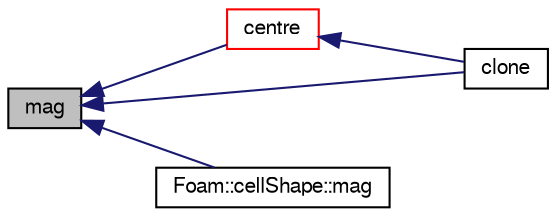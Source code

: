 digraph "mag"
{
  bgcolor="transparent";
  edge [fontname="FreeSans",fontsize="10",labelfontname="FreeSans",labelfontsize="10"];
  node [fontname="FreeSans",fontsize="10",shape=record];
  rankdir="LR";
  Node992 [label="mag",height=0.2,width=0.4,color="black", fillcolor="grey75", style="filled", fontcolor="black"];
  Node992 -> Node993 [dir="back",color="midnightblue",fontsize="10",style="solid",fontname="FreeSans"];
  Node993 [label="centre",height=0.2,width=0.4,color="red",URL="$a27198.html#a52ad19d0c241f60db9a8a34608bf2f66",tooltip="Vector centroid. "];
  Node993 -> Node995 [dir="back",color="midnightblue",fontsize="10",style="solid",fontname="FreeSans"];
  Node995 [label="clone",height=0.2,width=0.4,color="black",URL="$a27198.html#a965f7dda1b12ecbb8985f8019b255ba8",tooltip="Return clone. "];
  Node992 -> Node995 [dir="back",color="midnightblue",fontsize="10",style="solid",fontname="FreeSans"];
  Node992 -> Node996 [dir="back",color="midnightblue",fontsize="10",style="solid",fontname="FreeSans"];
  Node996 [label="Foam::cellShape::mag",height=0.2,width=0.4,color="black",URL="$a27206.html#a4e7462523832986fec7cf4e862ccc6fd",tooltip="Scalar magnitude. "];
}
